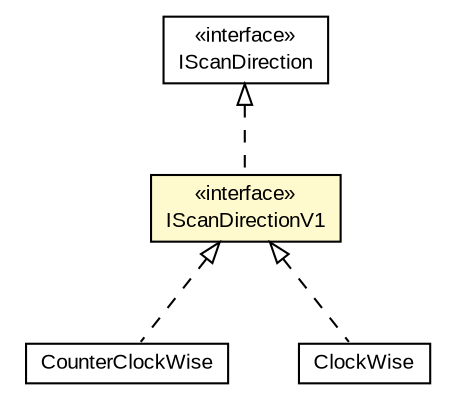 #!/usr/local/bin/dot
#
# Class diagram 
# Generated by UMLGraph version R5_6-24-gf6e263 (http://www.umlgraph.org/)
#

digraph G {
	edge [fontname="arial",fontsize=10,labelfontname="arial",labelfontsize=10];
	node [fontname="arial",fontsize=10,shape=plaintext];
	nodesep=0.25;
	ranksep=0.5;
	// com.id.droneapi.IScanDirection
	c1807 [label=<<table title="com.id.droneapi.IScanDirection" border="0" cellborder="1" cellspacing="0" cellpadding="2" port="p" href="../../../../IScanDirection.html">
		<tr><td><table border="0" cellspacing="0" cellpadding="1">
<tr><td align="center" balign="center"> &#171;interface&#187; </td></tr>
<tr><td align="center" balign="center"> IScanDirection </td></tr>
		</table></td></tr>
		</table>>, URL="../../../../IScanDirection.html", fontname="arial", fontcolor="black", fontsize=10.0];
	// com.id.droneapi.impl.algorithm.v1.scandirection.IScanDirectionV1
	c1814 [label=<<table title="com.id.droneapi.impl.algorithm.v1.scandirection.IScanDirectionV1" border="0" cellborder="1" cellspacing="0" cellpadding="2" port="p" bgcolor="lemonChiffon" href="./IScanDirectionV1.html">
		<tr><td><table border="0" cellspacing="0" cellpadding="1">
<tr><td align="center" balign="center"> &#171;interface&#187; </td></tr>
<tr><td align="center" balign="center"> IScanDirectionV1 </td></tr>
		</table></td></tr>
		</table>>, URL="./IScanDirectionV1.html", fontname="arial", fontcolor="black", fontsize=10.0];
	// com.id.droneapi.impl.algorithm.v1.scandirection.CounterClockWise
	c1815 [label=<<table title="com.id.droneapi.impl.algorithm.v1.scandirection.CounterClockWise" border="0" cellborder="1" cellspacing="0" cellpadding="2" port="p" href="./CounterClockWise.html">
		<tr><td><table border="0" cellspacing="0" cellpadding="1">
<tr><td align="center" balign="center"> CounterClockWise </td></tr>
		</table></td></tr>
		</table>>, URL="./CounterClockWise.html", fontname="arial", fontcolor="black", fontsize=10.0];
	// com.id.droneapi.impl.algorithm.v1.scandirection.ClockWise
	c1816 [label=<<table title="com.id.droneapi.impl.algorithm.v1.scandirection.ClockWise" border="0" cellborder="1" cellspacing="0" cellpadding="2" port="p" href="./ClockWise.html">
		<tr><td><table border="0" cellspacing="0" cellpadding="1">
<tr><td align="center" balign="center"> ClockWise </td></tr>
		</table></td></tr>
		</table>>, URL="./ClockWise.html", fontname="arial", fontcolor="black", fontsize=10.0];
	//com.id.droneapi.impl.algorithm.v1.scandirection.IScanDirectionV1 implements com.id.droneapi.IScanDirection
	c1807:p -> c1814:p [dir=back,arrowtail=empty,style=dashed];
	//com.id.droneapi.impl.algorithm.v1.scandirection.CounterClockWise implements com.id.droneapi.impl.algorithm.v1.scandirection.IScanDirectionV1
	c1814:p -> c1815:p [dir=back,arrowtail=empty,style=dashed];
	//com.id.droneapi.impl.algorithm.v1.scandirection.ClockWise implements com.id.droneapi.impl.algorithm.v1.scandirection.IScanDirectionV1
	c1814:p -> c1816:p [dir=back,arrowtail=empty,style=dashed];
}

